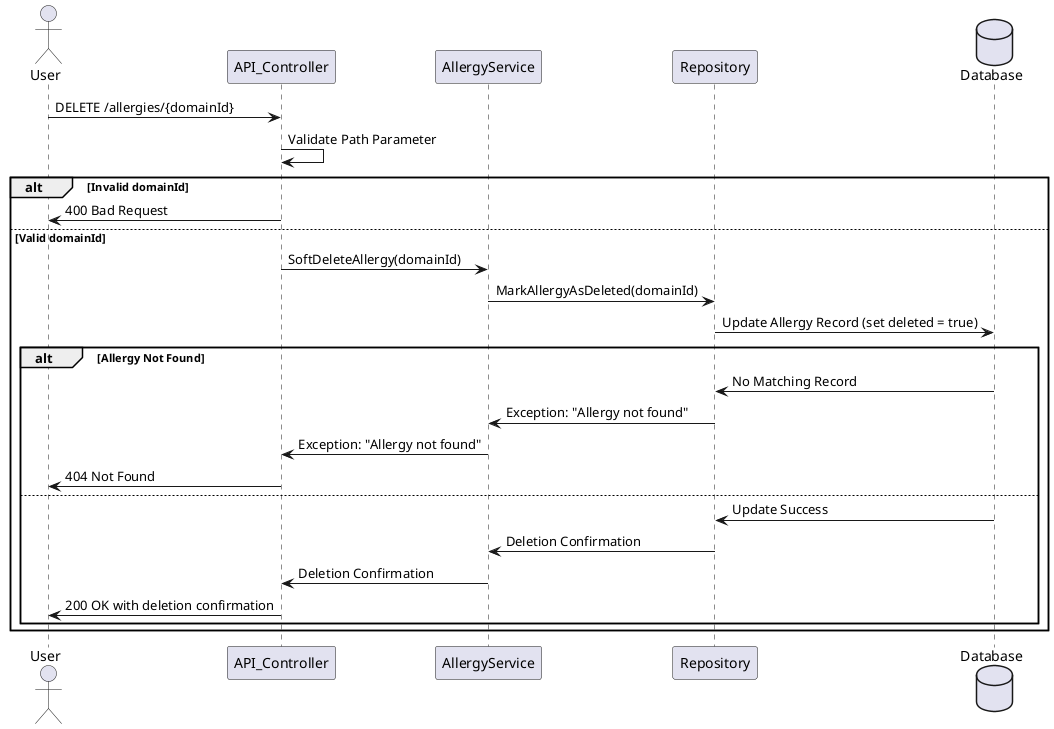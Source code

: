 @startuml
actor User
participant API_Controller
participant AllergyService
participant Repository
database Database

User -> API_Controller: DELETE /allergies/{domainId}
API_Controller -> API_Controller: Validate Path Parameter
alt Invalid domainId
    API_Controller -> User: 400 Bad Request
else Valid domainId
    API_Controller -> AllergyService: SoftDeleteAllergy(domainId)
    AllergyService -> Repository: MarkAllergyAsDeleted(domainId)
    Repository -> Database: Update Allergy Record (set deleted = true)
    alt Allergy Not Found
        Database -> Repository: No Matching Record
        Repository -> AllergyService: Exception: "Allergy not found"
        AllergyService -> API_Controller: Exception: "Allergy not found"
        API_Controller -> User: 404 Not Found
    else
        Database -> Repository: Update Success
        Repository -> AllergyService: Deletion Confirmation
        AllergyService -> API_Controller: Deletion Confirmation
        API_Controller -> User: 200 OK with deletion confirmation
    end
end
@enduml
